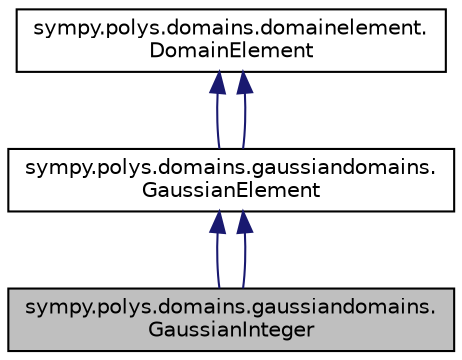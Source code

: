 digraph "sympy.polys.domains.gaussiandomains.GaussianInteger"
{
 // LATEX_PDF_SIZE
  edge [fontname="Helvetica",fontsize="10",labelfontname="Helvetica",labelfontsize="10"];
  node [fontname="Helvetica",fontsize="10",shape=record];
  Node1 [label="sympy.polys.domains.gaussiandomains.\lGaussianInteger",height=0.2,width=0.4,color="black", fillcolor="grey75", style="filled", fontcolor="black",tooltip=" "];
  Node2 -> Node1 [dir="back",color="midnightblue",fontsize="10",style="solid",fontname="Helvetica"];
  Node2 [label="sympy.polys.domains.gaussiandomains.\lGaussianElement",height=0.2,width=0.4,color="black", fillcolor="white", style="filled",URL="$classsympy_1_1polys_1_1domains_1_1gaussiandomains_1_1GaussianElement.html",tooltip=" "];
  Node3 -> Node2 [dir="back",color="midnightblue",fontsize="10",style="solid",fontname="Helvetica"];
  Node3 [label="sympy.polys.domains.domainelement.\lDomainElement",height=0.2,width=0.4,color="black", fillcolor="white", style="filled",URL="$classsympy_1_1polys_1_1domains_1_1domainelement_1_1DomainElement.html",tooltip=" "];
  Node3 -> Node2 [dir="back",color="midnightblue",fontsize="10",style="solid",fontname="Helvetica"];
  Node2 -> Node1 [dir="back",color="midnightblue",fontsize="10",style="solid",fontname="Helvetica"];
}
